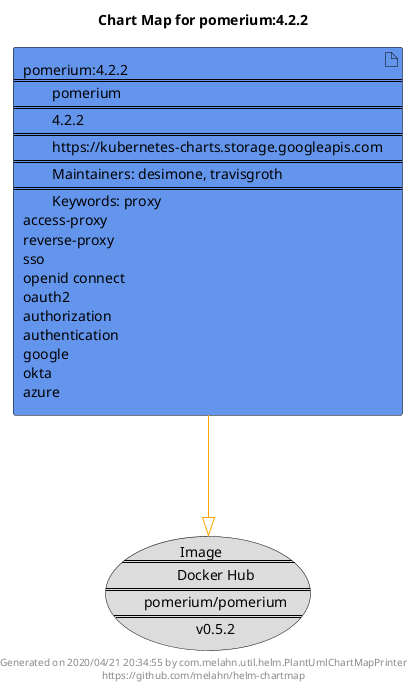 @startuml
skinparam linetype ortho
skinparam backgroundColor white
skinparam usecaseBorderColor black
skinparam usecaseArrowColor LightSlateGray
skinparam artifactBorderColor black
skinparam artifactArrowColor LightSlateGray

title Chart Map for pomerium:4.2.2

'There is one referenced Helm Chart
artifact "pomerium:4.2.2\n====\n\tpomerium\n====\n\t4.2.2\n====\n\thttps://kubernetes-charts.storage.googleapis.com\n====\n\tMaintainers: desimone, travisgroth\n====\n\tKeywords: proxy\naccess-proxy\nreverse-proxy\nsso\nopenid connect\noauth2\nauthorization\nauthentication\ngoogle\nokta\nazure" as pomerium_4_2_2 #CornflowerBlue

'There is one referenced Docker Image
usecase "Image\n====\n\tDocker Hub\n====\n\tpomerium/pomerium\n====\n\tv0.5.2" as pomerium_pomerium_v0_5_2 #Gainsboro

'Chart Dependencies
pomerium_4_2_2--[#orange]-|>pomerium_pomerium_v0_5_2

center footer Generated on 2020/04/21 20:34:55 by com.melahn.util.helm.PlantUmlChartMapPrinter\nhttps://github.com/melahn/helm-chartmap
@enduml
